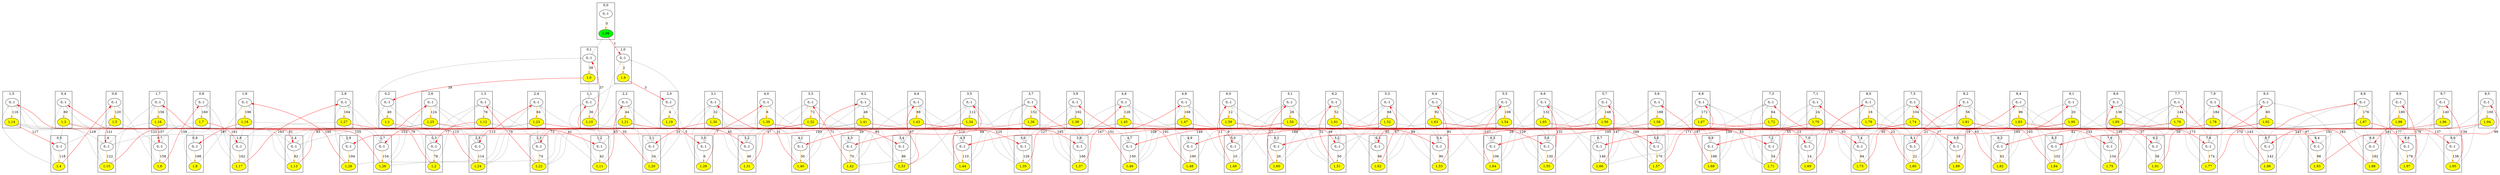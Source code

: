 digraph "stromrallye1.txt" {
	compound=true
	subgraph cluster0_1 {
		label="0,1"
		battery0_1_0 [label="0,-1" pos="0.0,25.2!"]
		battery0_1_1 [label="1,0" fillcolor=yellow pos="1.0,25.2!" style=filled]
	}
	subgraph cluster0_2 {
		label="0,2"
		battery0_2_0 [label="0,-1" pos="0.0,22.4!"]
		battery0_2_1 [label="1,1" fillcolor=yellow pos="1.0,22.4!" style=filled]
	}
	subgraph cluster0_3 {
		label="0,3"
		battery0_3_0 [label="0,-1" pos="0.0,19.599999999999998!"]
		battery0_3_1 [label="1,2" fillcolor=yellow pos="1.0,19.599999999999998!" style=filled]
	}
	subgraph cluster0_4 {
		label="0,4"
		battery0_4_0 [label="0,-1" pos="0.0,16.799999999999997!"]
		battery0_4_1 [label="1,3" fillcolor=yellow pos="1.0,16.799999999999997!" style=filled]
	}
	subgraph cluster0_5 {
		label="0,5"
		battery0_5_0 [label="0,-1" pos="0.0,14.0!"]
		battery0_5_1 [label="1,4" fillcolor=yellow pos="1.0,14.0!" style=filled]
	}
	subgraph cluster0_6 {
		label="0,6"
		battery0_6_0 [label="0,-1" pos="0.0,11.2!"]
		battery0_6_1 [label="1,5" fillcolor=yellow pos="1.0,11.2!" style=filled]
	}
	subgraph cluster0_7 {
		label="0,7"
		battery0_7_0 [label="0,-1" pos="0.0,8.399999999999999!"]
		battery0_7_1 [label="1,6" fillcolor=yellow pos="1.0,8.399999999999999!" style=filled]
	}
	subgraph cluster0_8 {
		label="0,8"
		battery0_8_0 [label="0,-1" pos="0.0,5.6!"]
		battery0_8_1 [label="1,7" fillcolor=yellow pos="1.0,5.6!" style=filled]
	}
	subgraph cluster0_9 {
		label="0,9"
		battery0_9_0 [label="0,-1" pos="0.0,2.8!"]
		battery0_9_1 [label="1,8" fillcolor=yellow pos="1.0,2.8!" style=filled]
	}
	subgraph cluster1_0 {
		label="1,0"
		battery1_0_0 [label="0,-1" pos="2.8,28.0!"]
		battery1_0_1 [label="1,9" fillcolor=yellow pos="3.8,28.0!" style=filled]
	}
	subgraph cluster1_1 {
		label="1,1"
		battery1_1_0 [label="0,-1" pos="2.8,25.2!"]
		battery1_1_1 [label="1,10" fillcolor=yellow pos="3.8,25.2!" style=filled]
	}
	subgraph cluster1_2 {
		label="1,2"
		battery1_2_0 [label="0,-1" pos="2.8,22.4!"]
		battery1_2_1 [label="1,11" fillcolor=yellow pos="3.8,22.4!" style=filled]
	}
	subgraph cluster1_3 {
		label="1,3"
		battery1_3_0 [label="0,-1" pos="2.8,19.599999999999998!"]
		battery1_3_1 [label="1,12" fillcolor=yellow pos="3.8,19.599999999999998!" style=filled]
	}
	subgraph cluster1_4 {
		label="1,4"
		battery1_4_0 [label="0,-1" pos="2.8,16.799999999999997!"]
		battery1_4_1 [label="1,13" fillcolor=yellow pos="3.8,16.799999999999997!" style=filled]
	}
	subgraph cluster1_5 {
		label="1,5"
		battery1_5_0 [label="0,-1" pos="2.8,14.0!"]
		battery1_5_1 [label="1,14" fillcolor=yellow pos="3.8,14.0!" style=filled]
	}
	subgraph cluster1_6 {
		label="1,6"
		battery1_6_0 [label="0,-1" pos="2.8,11.2!"]
		battery1_6_1 [label="1,15" fillcolor=yellow pos="3.8,11.2!" style=filled]
	}
	subgraph cluster1_7 {
		label="1,7"
		battery1_7_0 [label="0,-1" pos="2.8,8.399999999999999!"]
		battery1_7_1 [label="1,16" fillcolor=yellow pos="3.8,8.399999999999999!" style=filled]
	}
	subgraph cluster1_8 {
		label="1,8"
		battery1_8_0 [label="0,-1" pos="2.8,5.6!"]
		battery1_8_1 [label="1,17" fillcolor=yellow pos="3.8,5.6!" style=filled]
	}
	subgraph cluster1_9 {
		label="1,9"
		battery1_9_0 [label="0,-1" pos="2.8,2.8!"]
		battery1_9_1 [label="1,18" fillcolor=yellow pos="3.8,2.8!" style=filled]
	}
	subgraph cluster2_0 {
		label="2,0"
		battery2_0_0 [label="0,-1" pos="5.6,28.0!"]
		battery2_0_1 [label="1,19" fillcolor=yellow pos="6.6,28.0!" style=filled]
	}
	subgraph cluster2_1 {
		label="2,1"
		battery2_1_0 [label="0,-1" pos="5.6,25.2!"]
		battery2_1_1 [label="1,20" fillcolor=yellow pos="6.6,25.2!" style=filled]
	}
	subgraph cluster2_2 {
		label="2,2"
		battery2_2_0 [label="0,-1" pos="5.6,22.4!"]
		battery2_2_1 [label="1,21" fillcolor=yellow pos="6.6,22.4!" style=filled]
	}
	subgraph cluster2_3 {
		label="2,3"
		battery2_3_0 [label="0,-1" pos="5.6,19.599999999999998!"]
		battery2_3_1 [label="1,22" fillcolor=yellow pos="6.6,19.599999999999998!" style=filled]
	}
	subgraph cluster2_4 {
		label="2,4"
		battery2_4_0 [label="0,-1" pos="5.6,16.799999999999997!"]
		battery2_4_1 [label="1,23" fillcolor=yellow pos="6.6,16.799999999999997!" style=filled]
	}
	subgraph cluster2_5 {
		label="2,5"
		battery2_5_0 [label="0,-1" pos="5.6,14.0!"]
		battery2_5_1 [label="1,24" fillcolor=yellow pos="6.6,14.0!" style=filled]
	}
	subgraph cluster2_6 {
		label="2,6"
		battery2_6_0 [label="0,-1" pos="5.6,11.2!"]
		battery2_6_1 [label="1,25" fillcolor=yellow pos="6.6,11.2!" style=filled]
	}
	subgraph cluster2_7 {
		label="2,7"
		battery2_7_0 [label="0,-1" pos="5.6,8.399999999999999!"]
		battery2_7_1 [label="1,26" fillcolor=yellow pos="6.6,8.399999999999999!" style=filled]
	}
	subgraph cluster2_8 {
		label="2,8"
		battery2_8_0 [label="0,-1" pos="5.6,5.6!"]
		battery2_8_1 [label="1,27" fillcolor=yellow pos="6.6,5.6!" style=filled]
	}
	subgraph cluster2_9 {
		label="2,9"
		battery2_9_0 [label="0,-1" pos="5.6,2.8!"]
		battery2_9_1 [label="1,28" fillcolor=yellow pos="6.6,2.8!" style=filled]
	}
	subgraph cluster3_0 {
		label="3,0"
		battery3_0_0 [label="0,-1" pos="8.399999999999999,28.0!"]
		battery3_0_1 [label="1,29" fillcolor=yellow pos="9.399999999999999,28.0!" style=filled]
	}
	subgraph cluster3_1 {
		label="3,1"
		battery3_1_0 [label="0,-1" pos="8.399999999999999,25.2!"]
		battery3_1_1 [label="1,30" fillcolor=yellow pos="9.399999999999999,25.2!" style=filled]
	}
	subgraph cluster3_2 {
		label="3,2"
		battery3_2_0 [label="0,-1" pos="8.399999999999999,22.4!"]
		battery3_2_1 [label="1,31" fillcolor=yellow pos="9.399999999999999,22.4!" style=filled]
	}
	subgraph cluster3_3 {
		label="3,3"
		battery3_3_0 [label="0,-1" pos="8.399999999999999,19.599999999999998!"]
		battery3_3_1 [label="1,32" fillcolor=yellow pos="9.399999999999999,19.599999999999998!" style=filled]
	}
	subgraph cluster3_4 {
		label="3,4"
		battery3_4_0 [label="0,-1" pos="8.399999999999999,16.799999999999997!"]
		battery3_4_1 [label="1,33" fillcolor=yellow pos="9.399999999999999,16.799999999999997!" style=filled]
	}
	subgraph cluster3_5 {
		label="3,5"
		battery3_5_0 [label="0,-1" pos="8.399999999999999,14.0!"]
		battery3_5_1 [label="1,34" fillcolor=yellow pos="9.399999999999999,14.0!" style=filled]
	}
	subgraph cluster3_6 {
		label="3,6"
		battery3_6_0 [label="0,-1" pos="8.399999999999999,11.2!"]
		battery3_6_1 [label="1,35" fillcolor=yellow pos="9.399999999999999,11.2!" style=filled]
	}
	subgraph cluster3_7 {
		label="3,7"
		battery3_7_0 [label="0,-1" pos="8.399999999999999,8.399999999999999!"]
		battery3_7_1 [label="1,36" fillcolor=yellow pos="9.399999999999999,8.399999999999999!" style=filled]
	}
	subgraph cluster3_8 {
		label="3,8"
		battery3_8_0 [label="0,-1" pos="8.399999999999999,5.6!"]
		battery3_8_1 [label="1,37" fillcolor=yellow pos="9.399999999999999,5.6!" style=filled]
	}
	subgraph cluster3_9 {
		label="3,9"
		battery3_9_0 [label="0,-1" pos="8.399999999999999,2.8!"]
		battery3_9_1 [label="1,38" fillcolor=yellow pos="9.399999999999999,2.8!" style=filled]
	}
	subgraph cluster4_0 {
		label="4,0"
		battery4_0_0 [label="0,-1" pos="11.2,28.0!"]
		battery4_0_1 [label="1,39" fillcolor=yellow pos="12.2,28.0!" style=filled]
	}
	subgraph cluster4_1 {
		label="4,1"
		battery4_1_0 [label="0,-1" pos="11.2,25.2!"]
		battery4_1_1 [label="1,40" fillcolor=yellow pos="12.2,25.2!" style=filled]
	}
	subgraph cluster4_2 {
		label="4,2"
		battery4_2_0 [label="0,-1" pos="11.2,22.4!"]
		battery4_2_1 [label="1,41" fillcolor=yellow pos="12.2,22.4!" style=filled]
	}
	subgraph cluster4_3 {
		label="4,3"
		battery4_3_0 [label="0,-1" pos="11.2,19.599999999999998!"]
		battery4_3_1 [label="1,42" fillcolor=yellow pos="12.2,19.599999999999998!" style=filled]
	}
	subgraph cluster4_4 {
		label="4,4"
		battery4_4_0 [label="0,-1" pos="11.2,16.799999999999997!"]
		battery4_4_1 [label="1,43" fillcolor=yellow pos="12.2,16.799999999999997!" style=filled]
	}
	subgraph cluster4_5 {
		label="4,5"
		battery4_5_0 [label="0,-1" pos="11.2,14.0!"]
		battery4_5_1 [label="1,44" fillcolor=yellow pos="12.2,14.0!" style=filled]
	}
	subgraph cluster4_6 {
		label="4,6"
		battery4_6_0 [label="0,-1" pos="11.2,11.2!"]
		battery4_6_1 [label="1,45" fillcolor=yellow pos="12.2,11.2!" style=filled]
	}
	subgraph cluster4_7 {
		label="4,7"
		battery4_7_0 [label="0,-1" pos="11.2,8.399999999999999!"]
		battery4_7_1 [label="1,46" fillcolor=yellow pos="12.2,8.399999999999999!" style=filled]
	}
	subgraph cluster4_8 {
		label="4,8"
		battery4_8_0 [label="0,-1" pos="11.2,5.6!"]
		battery4_8_1 [label="1,47" fillcolor=yellow pos="12.2,5.6!" style=filled]
	}
	subgraph cluster4_9 {
		label="4,9"
		battery4_9_0 [label="0,-1" pos="11.2,2.8!"]
		battery4_9_1 [label="1,48" fillcolor=yellow pos="12.2,2.8!" style=filled]
	}
	subgraph cluster5_0 {
		label="5,0"
		battery5_0_0 [label="0,-1" pos="14.0,28.0!"]
		battery5_0_1 [label="1,49" fillcolor=yellow pos="15.0,28.0!" style=filled]
	}
	subgraph cluster5_1 {
		label="5,1"
		battery5_1_0 [label="0,-1" pos="14.0,25.2!"]
		battery5_1_1 [label="1,50" fillcolor=yellow pos="15.0,25.2!" style=filled]
	}
	subgraph cluster5_2 {
		label="5,2"
		battery5_2_0 [label="0,-1" pos="14.0,22.4!"]
		battery5_2_1 [label="1,51" fillcolor=yellow pos="15.0,22.4!" style=filled]
	}
	subgraph cluster5_3 {
		label="5,3"
		battery5_3_0 [label="0,-1" pos="14.0,19.599999999999998!"]
		battery5_3_1 [label="1,52" fillcolor=yellow pos="15.0,19.599999999999998!" style=filled]
	}
	subgraph cluster5_4 {
		label="5,4"
		battery5_4_0 [label="0,-1" pos="14.0,16.799999999999997!"]
		battery5_4_1 [label="1,53" fillcolor=yellow pos="15.0,16.799999999999997!" style=filled]
	}
	subgraph cluster5_5 {
		label="5,5"
		battery5_5_0 [label="0,-1" pos="14.0,14.0!"]
		battery5_5_1 [label="1,54" fillcolor=yellow pos="15.0,14.0!" style=filled]
	}
	subgraph cluster5_6 {
		label="5,6"
		battery5_6_0 [label="0,-1" pos="14.0,11.2!"]
		battery5_6_1 [label="1,55" fillcolor=yellow pos="15.0,11.2!" style=filled]
	}
	subgraph cluster5_7 {
		label="5,7"
		battery5_7_0 [label="0,-1" pos="14.0,8.399999999999999!"]
		battery5_7_1 [label="1,56" fillcolor=yellow pos="15.0,8.399999999999999!" style=filled]
	}
	subgraph cluster5_8 {
		label="5,8"
		battery5_8_0 [label="0,-1" pos="14.0,5.6!"]
		battery5_8_1 [label="1,57" fillcolor=yellow pos="15.0,5.6!" style=filled]
	}
	subgraph cluster5_9 {
		label="5,9"
		battery5_9_0 [label="0,-1" pos="14.0,2.8!"]
		battery5_9_1 [label="1,58" fillcolor=yellow pos="15.0,2.8!" style=filled]
	}
	subgraph cluster6_0 {
		label="6,0"
		battery6_0_0 [label="0,-1" pos="16.799999999999997,28.0!"]
		battery6_0_1 [label="1,59" fillcolor=yellow pos="17.799999999999997,28.0!" style=filled]
	}
	subgraph cluster6_1 {
		label="6,1"
		battery6_1_0 [label="0,-1" pos="16.799999999999997,25.2!"]
		battery6_1_1 [label="1,60" fillcolor=yellow pos="17.799999999999997,25.2!" style=filled]
	}
	subgraph cluster6_2 {
		label="6,2"
		battery6_2_0 [label="0,-1" pos="16.799999999999997,22.4!"]
		battery6_2_1 [label="1,61" fillcolor=yellow pos="17.799999999999997,22.4!" style=filled]
	}
	subgraph cluster6_3 {
		label="6,3"
		battery6_3_0 [label="0,-1" pos="16.799999999999997,19.599999999999998!"]
		battery6_3_1 [label="1,62" fillcolor=yellow pos="17.799999999999997,19.599999999999998!" style=filled]
	}
	subgraph cluster6_4 {
		label="6,4"
		battery6_4_0 [label="0,-1" pos="16.799999999999997,16.799999999999997!"]
		battery6_4_1 [label="1,63" fillcolor=yellow pos="17.799999999999997,16.799999999999997!" style=filled]
	}
	subgraph cluster6_5 {
		label="6,5"
		battery6_5_0 [label="0,-1" pos="16.799999999999997,14.0!"]
		battery6_5_1 [label="1,64" fillcolor=yellow pos="17.799999999999997,14.0!" style=filled]
	}
	subgraph cluster6_6 {
		label="6,6"
		battery6_6_0 [label="0,-1" pos="16.799999999999997,11.2!"]
		battery6_6_1 [label="1,65" fillcolor=yellow pos="17.799999999999997,11.2!" style=filled]
	}
	subgraph cluster6_7 {
		label="6,7"
		battery6_7_0 [label="0,-1" pos="16.799999999999997,8.399999999999999!"]
		battery6_7_1 [label="1,66" fillcolor=yellow pos="17.799999999999997,8.399999999999999!" style=filled]
	}
	subgraph cluster6_8 {
		label="6,8"
		battery6_8_0 [label="0,-1" pos="16.799999999999997,5.6!"]
		battery6_8_1 [label="1,67" fillcolor=yellow pos="17.799999999999997,5.6!" style=filled]
	}
	subgraph cluster6_9 {
		label="6,9"
		battery6_9_0 [label="0,-1" pos="16.799999999999997,2.8!"]
		battery6_9_1 [label="1,68" fillcolor=yellow pos="17.799999999999997,2.8!" style=filled]
	}
	subgraph cluster7_0 {
		label="7,0"
		battery7_0_0 [label="0,-1" pos="19.599999999999998,28.0!"]
		battery7_0_1 [label="1,69" fillcolor=yellow pos="20.599999999999998,28.0!" style=filled]
	}
	subgraph cluster7_1 {
		label="7,1"
		battery7_1_0 [label="0,-1" pos="19.599999999999998,25.2!"]
		battery7_1_1 [label="1,70" fillcolor=yellow pos="20.599999999999998,25.2!" style=filled]
	}
	subgraph cluster7_2 {
		label="7,2"
		battery7_2_0 [label="0,-1" pos="19.599999999999998,22.4!"]
		battery7_2_1 [label="1,71" fillcolor=yellow pos="20.599999999999998,22.4!" style=filled]
	}
	subgraph cluster7_3 {
		label="7,3"
		battery7_3_0 [label="0,-1" pos="19.599999999999998,19.599999999999998!"]
		battery7_3_1 [label="1,72" fillcolor=yellow pos="20.599999999999998,19.599999999999998!" style=filled]
	}
	subgraph cluster7_4 {
		label="7,4"
		battery7_4_0 [label="0,-1" pos="19.599999999999998,16.799999999999997!"]
		battery7_4_1 [label="1,73" fillcolor=yellow pos="20.599999999999998,16.799999999999997!" style=filled]
	}
	subgraph cluster7_5 {
		label="7,5"
		battery7_5_0 [label="0,-1" pos="19.599999999999998,14.0!"]
		battery7_5_1 [label="1,74" fillcolor=yellow pos="20.599999999999998,14.0!" style=filled]
	}
	subgraph cluster7_6 {
		label="7,6"
		battery7_6_0 [label="0,-1" pos="19.599999999999998,11.2!"]
		battery7_6_1 [label="1,75" fillcolor=yellow pos="20.599999999999998,11.2!" style=filled]
	}
	subgraph cluster7_7 {
		label="7,7"
		battery7_7_0 [label="0,-1" pos="19.599999999999998,8.399999999999999!"]
		battery7_7_1 [label="1,76" fillcolor=yellow pos="20.599999999999998,8.399999999999999!" style=filled]
	}
	subgraph cluster7_8 {
		label="7,8"
		battery7_8_0 [label="0,-1" pos="19.599999999999998,5.6!"]
		battery7_8_1 [label="1,77" fillcolor=yellow pos="20.599999999999998,5.6!" style=filled]
	}
	subgraph cluster7_9 {
		label="7,9"
		battery7_9_0 [label="0,-1" pos="19.599999999999998,2.8!"]
		battery7_9_1 [label="1,78" fillcolor=yellow pos="20.599999999999998,2.8!" style=filled]
	}
	subgraph cluster8_0 {
		label="8,0"
		battery8_0_0 [label="0,-1" pos="22.4,28.0!"]
		battery8_0_1 [label="1,79" fillcolor=yellow pos="23.4,28.0!" style=filled]
	}
	subgraph cluster8_1 {
		label="8,1"
		battery8_1_0 [label="0,-1" pos="22.4,25.2!"]
		battery8_1_1 [label="1,80" fillcolor=yellow pos="23.4,25.2!" style=filled]
	}
	subgraph cluster8_2 {
		label="8,2"
		battery8_2_0 [label="0,-1" pos="22.4,22.4!"]
		battery8_2_1 [label="1,81" fillcolor=yellow pos="23.4,22.4!" style=filled]
	}
	subgraph cluster8_3 {
		label="8,3"
		battery8_3_0 [label="0,-1" pos="22.4,19.599999999999998!"]
		battery8_3_1 [label="1,82" fillcolor=yellow pos="23.4,19.599999999999998!" style=filled]
	}
	subgraph cluster8_4 {
		label="8,4"
		battery8_4_0 [label="0,-1" pos="22.4,16.799999999999997!"]
		battery8_4_1 [label="1,83" fillcolor=yellow pos="23.4,16.799999999999997!" style=filled]
	}
	subgraph cluster8_5 {
		label="8,5"
		battery8_5_0 [label="0,-1" pos="22.4,14.0!"]
		battery8_5_1 [label="1,84" fillcolor=yellow pos="23.4,14.0!" style=filled]
	}
	subgraph cluster8_6 {
		label="8,6"
		battery8_6_0 [label="0,-1" pos="22.4,11.2!"]
		battery8_6_1 [label="1,85" fillcolor=yellow pos="23.4,11.2!" style=filled]
	}
	subgraph cluster8_7 {
		label="8,7"
		battery8_7_0 [label="0,-1" pos="22.4,8.399999999999999!"]
		battery8_7_1 [label="1,86" fillcolor=yellow pos="23.4,8.399999999999999!" style=filled]
	}
	subgraph cluster8_8 {
		label="8,8"
		battery8_8_0 [label="0,-1" pos="22.4,5.6!"]
		battery8_8_1 [label="1,87" fillcolor=yellow pos="23.4,5.6!" style=filled]
	}
	subgraph cluster8_9 {
		label="8,9"
		battery8_9_0 [label="0,-1" pos="22.4,2.8!"]
		battery8_9_1 [label="1,88" fillcolor=yellow pos="23.4,2.8!" style=filled]
	}
	subgraph cluster9_0 {
		label="9,0"
		battery9_0_0 [label="0,-1" pos="25.2,28.0!"]
		battery9_0_1 [label="1,89" fillcolor=yellow pos="26.2,28.0!" style=filled]
	}
	subgraph cluster9_1 {
		label="9,1"
		battery9_1_0 [label="0,-1" pos="25.2,25.2!"]
		battery9_1_1 [label="1,90" fillcolor=yellow pos="26.2,25.2!" style=filled]
	}
	subgraph cluster9_2 {
		label="9,2"
		battery9_2_0 [label="0,-1" pos="25.2,22.4!"]
		battery9_2_1 [label="1,91" fillcolor=yellow pos="26.2,22.4!" style=filled]
	}
	subgraph cluster9_3 {
		label="9,3"
		battery9_3_0 [label="0,-1" pos="25.2,19.599999999999998!"]
		battery9_3_1 [label="1,92" fillcolor=yellow pos="26.2,19.599999999999998!" style=filled]
	}
	subgraph cluster9_4 {
		label="9,4"
		battery9_4_0 [label="0,-1" pos="25.2,16.799999999999997!"]
		battery9_4_1 [label="1,93" fillcolor=yellow pos="26.2,16.799999999999997!" style=filled]
	}
	subgraph cluster9_5 {
		label="9,5"
		battery9_5_0 [label="0,-1" pos="25.2,14.0!"]
		battery9_5_1 [label="1,94" fillcolor=yellow pos="26.2,14.0!" style=filled]
	}
	subgraph cluster9_6 {
		label="9,6"
		battery9_6_0 [label="0,-1" pos="25.2,11.2!"]
		battery9_6_1 [label="1,95" fillcolor=yellow pos="26.2,11.2!" style=filled]
	}
	subgraph cluster9_7 {
		label="9,7"
		battery9_7_0 [label="0,-1" pos="25.2,8.399999999999999!"]
		battery9_7_1 [label="1,96" fillcolor=yellow pos="26.2,8.399999999999999!" style=filled]
	}
	subgraph cluster9_8 {
		label="9,8"
		battery9_8_0 [label="0,-1" pos="25.2,5.6!"]
		battery9_8_1 [label="1,97" fillcolor=yellow pos="26.2,5.6!" style=filled]
	}
	subgraph cluster9_9 {
		label="9,9"
		battery9_9_0 [label="0,-1" pos="25.2,2.8!"]
		battery9_9_1 [label="1,98" fillcolor=yellow pos="26.2,2.8!" style=filled]
	}
	subgraph cluster0_0 {
		label="0,0"
		battery0_0_0 [label="0,-1" pos="0.0,28.0!"]
		battery0_0_1 [label="1,99" fillcolor=green pos="1.0,28.0!" style=filled]
	}
	battery0_1_1 -> battery1_1_0 [color="#00000055" fillcolor=none]
	battery0_1_1 -> battery0_2_0 [label=39 color=red fillcolor=red]
	battery0_2_1 -> battery0_1_0 [color="#00000055" fillcolor=none]
	battery0_2_1 -> battery1_2_0 [label=41 color=red fillcolor=red]
	battery0_2_1 -> battery0_3_0 [color="#00000055" fillcolor=none]
	battery0_3_1 -> battery0_2_0 [color="#00000055" fillcolor=none]
	battery0_3_1 -> battery1_3_0 [color="#00000055" fillcolor=none]
	battery0_3_1 -> battery0_4_0 [label=79 color=red fillcolor=red]
	battery0_4_1 -> battery0_3_0 [color="#00000055" fillcolor=none]
	battery0_4_1 -> battery1_4_0 [label=81 color=red fillcolor=red]
	battery0_4_1 -> battery0_5_0 [color="#00000055" fillcolor=none]
	battery0_5_1 -> battery0_4_0 [color="#00000055" fillcolor=none]
	battery0_5_1 -> battery1_5_0 [color="#00000055" fillcolor=none]
	battery0_5_1 -> battery0_6_0 [label=119 color=red fillcolor=red]
	battery0_6_1 -> battery0_5_0 [color="#00000055" fillcolor=none]
	battery0_6_1 -> battery1_6_0 [label=121 color=red fillcolor=red]
	battery0_6_1 -> battery0_7_0 [color="#00000055" fillcolor=none]
	battery0_7_1 -> battery0_6_0 [color="#00000055" fillcolor=none]
	battery0_7_1 -> battery1_7_0 [color="#00000055" fillcolor=none]
	battery0_7_1 -> battery0_8_0 [label=159 color=red fillcolor=red]
	battery0_8_1 -> battery0_7_0 [color="#00000055" fillcolor=none]
	battery0_8_1 -> battery1_8_0 [label=161 color=red fillcolor=red]
	battery0_8_1 -> battery0_9_0 [color="#00000055" fillcolor=none]
	battery0_9_1 -> battery0_8_0 [color="#00000055" fillcolor=none]
	battery0_9_1 -> battery1_9_0 [color="#00000055" fillcolor=none]
	battery1_0_1 -> battery2_0_0 [label=3 color=red fillcolor=red]
	battery1_0_1 -> battery1_1_0 [color="#00000055" fillcolor=none]
	battery1_1_1 -> battery1_0_0 [color="#00000055" fillcolor=none]
	battery1_1_1 -> battery0_1_0 [label=37 color=red fillcolor=red]
	battery1_1_1 -> battery2_1_0 [color="#00000055" fillcolor=none]
	battery1_1_1 -> battery1_2_0 [color="#00000055" fillcolor=none]
	battery1_2_1 -> battery1_1_0 [color="#00000055" fillcolor=none]
	battery1_2_1 -> battery0_2_0 [color="#00000055" fillcolor=none]
	battery1_2_1 -> battery2_2_0 [label=43 color=red fillcolor=red]
	battery1_2_1 -> battery1_3_0 [color="#00000055" fillcolor=none]
	battery1_3_1 -> battery1_2_0 [color="#00000055" fillcolor=none]
	battery1_3_1 -> battery0_3_0 [label=77 color=red fillcolor=red]
	battery1_3_1 -> battery2_3_0 [color="#00000055" fillcolor=none]
	battery1_3_1 -> battery1_4_0 [color="#00000055" fillcolor=none]
	battery1_4_1 -> battery1_3_0 [color="#00000055" fillcolor=none]
	battery1_4_1 -> battery0_4_0 [color="#00000055" fillcolor=none]
	battery1_4_1 -> battery2_4_0 [label=83 color=red fillcolor=red]
	battery1_4_1 -> battery1_5_0 [color="#00000055" fillcolor=none]
	battery1_5_1 -> battery1_4_0 [color="#00000055" fillcolor=none]
	battery1_5_1 -> battery0_5_0 [label=117 color=red fillcolor=red]
	battery1_5_1 -> battery2_5_0 [color="#00000055" fillcolor=none]
	battery1_5_1 -> battery1_6_0 [color="#00000055" fillcolor=none]
	battery1_6_1 -> battery1_5_0 [color="#00000055" fillcolor=none]
	battery1_6_1 -> battery0_6_0 [color="#00000055" fillcolor=none]
	battery1_6_1 -> battery2_6_0 [label=123 color=red fillcolor=red]
	battery1_6_1 -> battery1_7_0 [color="#00000055" fillcolor=none]
	battery1_7_1 -> battery1_6_0 [color="#00000055" fillcolor=none]
	battery1_7_1 -> battery0_7_0 [label=157 color=red fillcolor=red]
	battery1_7_1 -> battery2_7_0 [color="#00000055" fillcolor=none]
	battery1_7_1 -> battery1_8_0 [color="#00000055" fillcolor=none]
	battery1_8_1 -> battery1_7_0 [color="#00000055" fillcolor=none]
	battery1_8_1 -> battery0_8_0 [color="#00000055" fillcolor=none]
	battery1_8_1 -> battery2_8_0 [label=163 color=red fillcolor=red]
	battery1_8_1 -> battery1_9_0 [color="#00000055" fillcolor=none]
	battery1_9_1 -> battery1_8_0 [color="#00000055" fillcolor=none]
	battery1_9_1 -> battery0_9_0 [label=197 color=red fillcolor=red]
	battery1_9_1 -> battery2_9_0 [color="#00000055" fillcolor=none]
	battery2_0_1 -> battery1_0_0 [color="#00000055" fillcolor=none]
	battery2_0_1 -> battery3_0_0 [label=5 color=red fillcolor=red]
	battery2_0_1 -> battery2_1_0 [color="#00000055" fillcolor=none]
	battery2_1_1 -> battery2_0_0 [color="#00000055" fillcolor=none]
	battery2_1_1 -> battery1_1_0 [label=35 color=red fillcolor=red]
	battery2_1_1 -> battery3_1_0 [color="#00000055" fillcolor=none]
	battery2_1_1 -> battery2_2_0 [color="#00000055" fillcolor=none]
	battery2_2_1 -> battery2_1_0 [color="#00000055" fillcolor=none]
	battery2_2_1 -> battery1_2_0 [color="#00000055" fillcolor=none]
	battery2_2_1 -> battery3_2_0 [label=45 color=red fillcolor=red]
	battery2_2_1 -> battery2_3_0 [color="#00000055" fillcolor=none]
	battery2_3_1 -> battery2_2_0 [color="#00000055" fillcolor=none]
	battery2_3_1 -> battery1_3_0 [label=75 color=red fillcolor=red]
	battery2_3_1 -> battery3_3_0 [color="#00000055" fillcolor=none]
	battery2_3_1 -> battery2_4_0 [color="#00000055" fillcolor=none]
	battery2_4_1 -> battery2_3_0 [color="#00000055" fillcolor=none]
	battery2_4_1 -> battery1_4_0 [color="#00000055" fillcolor=none]
	battery2_4_1 -> battery3_4_0 [label=85 color=red fillcolor=red]
	battery2_4_1 -> battery2_5_0 [color="#00000055" fillcolor=none]
	battery2_5_1 -> battery2_4_0 [color="#00000055" fillcolor=none]
	battery2_5_1 -> battery1_5_0 [label=115 color=red fillcolor=red]
	battery2_5_1 -> battery3_5_0 [color="#00000055" fillcolor=none]
	battery2_5_1 -> battery2_6_0 [color="#00000055" fillcolor=none]
	battery2_6_1 -> battery2_5_0 [color="#00000055" fillcolor=none]
	battery2_6_1 -> battery1_6_0 [color="#00000055" fillcolor=none]
	battery2_6_1 -> battery3_6_0 [label=125 color=red fillcolor=red]
	battery2_6_1 -> battery2_7_0 [color="#00000055" fillcolor=none]
	battery2_7_1 -> battery2_6_0 [color="#00000055" fillcolor=none]
	battery2_7_1 -> battery1_7_0 [label=155 color=red fillcolor=red]
	battery2_7_1 -> battery3_7_0 [color="#00000055" fillcolor=none]
	battery2_7_1 -> battery2_8_0 [color="#00000055" fillcolor=none]
	battery2_8_1 -> battery2_7_0 [color="#00000055" fillcolor=none]
	battery2_8_1 -> battery1_8_0 [color="#00000055" fillcolor=none]
	battery2_8_1 -> battery3_8_0 [label=165 color=red fillcolor=red]
	battery2_8_1 -> battery2_9_0 [color="#00000055" fillcolor=none]
	battery2_9_1 -> battery2_8_0 [color="#00000055" fillcolor=none]
	battery2_9_1 -> battery1_9_0 [label=195 color=red fillcolor=red]
	battery2_9_1 -> battery3_9_0 [color="#00000055" fillcolor=none]
	battery3_0_1 -> battery2_0_0 [color="#00000055" fillcolor=none]
	battery3_0_1 -> battery4_0_0 [label=7 color=red fillcolor=red]
	battery3_0_1 -> battery3_1_0 [color="#00000055" fillcolor=none]
	battery3_1_1 -> battery3_0_0 [color="#00000055" fillcolor=none]
	battery3_1_1 -> battery2_1_0 [label=33 color=red fillcolor=red]
	battery3_1_1 -> battery4_1_0 [color="#00000055" fillcolor=none]
	battery3_1_1 -> battery3_2_0 [color="#00000055" fillcolor=none]
	battery3_2_1 -> battery3_1_0 [color="#00000055" fillcolor=none]
	battery3_2_1 -> battery2_2_0 [color="#00000055" fillcolor=none]
	battery3_2_1 -> battery4_2_0 [label=47 color=red fillcolor=red]
	battery3_2_1 -> battery3_3_0 [color="#00000055" fillcolor=none]
	battery3_3_1 -> battery3_2_0 [color="#00000055" fillcolor=none]
	battery3_3_1 -> battery2_3_0 [label=73 color=red fillcolor=red]
	battery3_3_1 -> battery4_3_0 [color="#00000055" fillcolor=none]
	battery3_3_1 -> battery3_4_0 [color="#00000055" fillcolor=none]
	battery3_4_1 -> battery3_3_0 [color="#00000055" fillcolor=none]
	battery3_4_1 -> battery2_4_0 [color="#00000055" fillcolor=none]
	battery3_4_1 -> battery4_4_0 [label=87 color=red fillcolor=red]
	battery3_4_1 -> battery3_5_0 [color="#00000055" fillcolor=none]
	battery3_5_1 -> battery3_4_0 [color="#00000055" fillcolor=none]
	battery3_5_1 -> battery2_5_0 [label=113 color=red fillcolor=red]
	battery3_5_1 -> battery4_5_0 [color="#00000055" fillcolor=none]
	battery3_5_1 -> battery3_6_0 [color="#00000055" fillcolor=none]
	battery3_6_1 -> battery3_5_0 [color="#00000055" fillcolor=none]
	battery3_6_1 -> battery2_6_0 [color="#00000055" fillcolor=none]
	battery3_6_1 -> battery4_6_0 [label=127 color=red fillcolor=red]
	battery3_6_1 -> battery3_7_0 [color="#00000055" fillcolor=none]
	battery3_7_1 -> battery3_6_0 [color="#00000055" fillcolor=none]
	battery3_7_1 -> battery2_7_0 [label=153 color=red fillcolor=red]
	battery3_7_1 -> battery4_7_0 [color="#00000055" fillcolor=none]
	battery3_7_1 -> battery3_8_0 [color="#00000055" fillcolor=none]
	battery3_8_1 -> battery3_7_0 [color="#00000055" fillcolor=none]
	battery3_8_1 -> battery2_8_0 [color="#00000055" fillcolor=none]
	battery3_8_1 -> battery4_8_0 [label=167 color=red fillcolor=red]
	battery3_8_1 -> battery3_9_0 [color="#00000055" fillcolor=none]
	battery3_9_1 -> battery3_8_0 [color="#00000055" fillcolor=none]
	battery3_9_1 -> battery2_9_0 [label=193 color=red fillcolor=red]
	battery3_9_1 -> battery4_9_0 [color="#00000055" fillcolor=none]
	battery4_0_1 -> battery3_0_0 [color="#00000055" fillcolor=none]
	battery4_0_1 -> battery5_0_0 [label=9 color=red fillcolor=red]
	battery4_0_1 -> battery4_1_0 [color="#00000055" fillcolor=none]
	battery4_1_1 -> battery4_0_0 [color="#00000055" fillcolor=none]
	battery4_1_1 -> battery3_1_0 [label=31 color=red fillcolor=red]
	battery4_1_1 -> battery5_1_0 [color="#00000055" fillcolor=none]
	battery4_1_1 -> battery4_2_0 [color="#00000055" fillcolor=none]
	battery4_2_1 -> battery4_1_0 [color="#00000055" fillcolor=none]
	battery4_2_1 -> battery3_2_0 [color="#00000055" fillcolor=none]
	battery4_2_1 -> battery5_2_0 [label=49 color=red fillcolor=red]
	battery4_2_1 -> battery4_3_0 [color="#00000055" fillcolor=none]
	battery4_3_1 -> battery4_2_0 [color="#00000055" fillcolor=none]
	battery4_3_1 -> battery3_3_0 [label=71 color=red fillcolor=red]
	battery4_3_1 -> battery5_3_0 [color="#00000055" fillcolor=none]
	battery4_3_1 -> battery4_4_0 [color="#00000055" fillcolor=none]
	battery4_4_1 -> battery4_3_0 [color="#00000055" fillcolor=none]
	battery4_4_1 -> battery3_4_0 [color="#00000055" fillcolor=none]
	battery4_4_1 -> battery5_4_0 [label=89 color=red fillcolor=red]
	battery4_4_1 -> battery4_5_0 [color="#00000055" fillcolor=none]
	battery4_5_1 -> battery4_4_0 [color="#00000055" fillcolor=none]
	battery4_5_1 -> battery3_5_0 [label=111 color=red fillcolor=red]
	battery4_5_1 -> battery5_5_0 [color="#00000055" fillcolor=none]
	battery4_5_1 -> battery4_6_0 [color="#00000055" fillcolor=none]
	battery4_6_1 -> battery4_5_0 [color="#00000055" fillcolor=none]
	battery4_6_1 -> battery3_6_0 [color="#00000055" fillcolor=none]
	battery4_6_1 -> battery5_6_0 [label=129 color=red fillcolor=red]
	battery4_6_1 -> battery4_7_0 [color="#00000055" fillcolor=none]
	battery4_7_1 -> battery4_6_0 [color="#00000055" fillcolor=none]
	battery4_7_1 -> battery3_7_0 [label=151 color=red fillcolor=red]
	battery4_7_1 -> battery5_7_0 [color="#00000055" fillcolor=none]
	battery4_7_1 -> battery4_8_0 [color="#00000055" fillcolor=none]
	battery4_8_1 -> battery4_7_0 [color="#00000055" fillcolor=none]
	battery4_8_1 -> battery3_8_0 [color="#00000055" fillcolor=none]
	battery4_8_1 -> battery5_8_0 [label=169 color=red fillcolor=red]
	battery4_8_1 -> battery4_9_0 [color="#00000055" fillcolor=none]
	battery4_9_1 -> battery4_8_0 [color="#00000055" fillcolor=none]
	battery4_9_1 -> battery3_9_0 [label=191 color=red fillcolor=red]
	battery4_9_1 -> battery5_9_0 [color="#00000055" fillcolor=none]
	battery5_0_1 -> battery4_0_0 [color="#00000055" fillcolor=none]
	battery5_0_1 -> battery6_0_0 [label=11 color=red fillcolor=red]
	battery5_0_1 -> battery5_1_0 [color="#00000055" fillcolor=none]
	battery5_1_1 -> battery5_0_0 [color="#00000055" fillcolor=none]
	battery5_1_1 -> battery4_1_0 [label=29 color=red fillcolor=red]
	battery5_1_1 -> battery6_1_0 [color="#00000055" fillcolor=none]
	battery5_1_1 -> battery5_2_0 [color="#00000055" fillcolor=none]
	battery5_2_1 -> battery5_1_0 [color="#00000055" fillcolor=none]
	battery5_2_1 -> battery4_2_0 [color="#00000055" fillcolor=none]
	battery5_2_1 -> battery6_2_0 [label=51 color=red fillcolor=red]
	battery5_2_1 -> battery5_3_0 [color="#00000055" fillcolor=none]
	battery5_3_1 -> battery5_2_0 [color="#00000055" fillcolor=none]
	battery5_3_1 -> battery4_3_0 [label=69 color=red fillcolor=red]
	battery5_3_1 -> battery6_3_0 [color="#00000055" fillcolor=none]
	battery5_3_1 -> battery5_4_0 [color="#00000055" fillcolor=none]
	battery5_4_1 -> battery5_3_0 [color="#00000055" fillcolor=none]
	battery5_4_1 -> battery4_4_0 [color="#00000055" fillcolor=none]
	battery5_4_1 -> battery6_4_0 [label=91 color=red fillcolor=red]
	battery5_4_1 -> battery5_5_0 [color="#00000055" fillcolor=none]
	battery5_5_1 -> battery5_4_0 [color="#00000055" fillcolor=none]
	battery5_5_1 -> battery4_5_0 [label=109 color=red fillcolor=red]
	battery5_5_1 -> battery6_5_0 [color="#00000055" fillcolor=none]
	battery5_5_1 -> battery5_6_0 [color="#00000055" fillcolor=none]
	battery5_6_1 -> battery5_5_0 [color="#00000055" fillcolor=none]
	battery5_6_1 -> battery4_6_0 [color="#00000055" fillcolor=none]
	battery5_6_1 -> battery6_6_0 [label=131 color=red fillcolor=red]
	battery5_6_1 -> battery5_7_0 [color="#00000055" fillcolor=none]
	battery5_7_1 -> battery5_6_0 [color="#00000055" fillcolor=none]
	battery5_7_1 -> battery4_7_0 [label=149 color=red fillcolor=red]
	battery5_7_1 -> battery6_7_0 [color="#00000055" fillcolor=none]
	battery5_7_1 -> battery5_8_0 [color="#00000055" fillcolor=none]
	battery5_8_1 -> battery5_7_0 [color="#00000055" fillcolor=none]
	battery5_8_1 -> battery4_8_0 [color="#00000055" fillcolor=none]
	battery5_8_1 -> battery6_8_0 [label=171 color=red fillcolor=red]
	battery5_8_1 -> battery5_9_0 [color="#00000055" fillcolor=none]
	battery5_9_1 -> battery5_8_0 [color="#00000055" fillcolor=none]
	battery5_9_1 -> battery4_9_0 [label=189 color=red fillcolor=red]
	battery5_9_1 -> battery6_9_0 [color="#00000055" fillcolor=none]
	battery6_0_1 -> battery5_0_0 [color="#00000055" fillcolor=none]
	battery6_0_1 -> battery7_0_0 [label=13 color=red fillcolor=red]
	battery6_0_1 -> battery6_1_0 [color="#00000055" fillcolor=none]
	battery6_1_1 -> battery6_0_0 [color="#00000055" fillcolor=none]
	battery6_1_1 -> battery5_1_0 [label=27 color=red fillcolor=red]
	battery6_1_1 -> battery7_1_0 [color="#00000055" fillcolor=none]
	battery6_1_1 -> battery6_2_0 [color="#00000055" fillcolor=none]
	battery6_2_1 -> battery6_1_0 [color="#00000055" fillcolor=none]
	battery6_2_1 -> battery5_2_0 [color="#00000055" fillcolor=none]
	battery6_2_1 -> battery7_2_0 [label=53 color=red fillcolor=red]
	battery6_2_1 -> battery6_3_0 [color="#00000055" fillcolor=none]
	battery6_3_1 -> battery6_2_0 [color="#00000055" fillcolor=none]
	battery6_3_1 -> battery5_3_0 [label=67 color=red fillcolor=red]
	battery6_3_1 -> battery7_3_0 [color="#00000055" fillcolor=none]
	battery6_3_1 -> battery6_4_0 [color="#00000055" fillcolor=none]
	battery6_4_1 -> battery6_3_0 [color="#00000055" fillcolor=none]
	battery6_4_1 -> battery5_4_0 [color="#00000055" fillcolor=none]
	battery6_4_1 -> battery7_4_0 [label=93 color=red fillcolor=red]
	battery6_4_1 -> battery6_5_0 [color="#00000055" fillcolor=none]
	battery6_5_1 -> battery6_4_0 [color="#00000055" fillcolor=none]
	battery6_5_1 -> battery5_5_0 [label=107 color=red fillcolor=red]
	battery6_5_1 -> battery7_5_0 [color="#00000055" fillcolor=none]
	battery6_5_1 -> battery6_6_0 [color="#00000055" fillcolor=none]
	battery6_6_1 -> battery6_5_0 [color="#00000055" fillcolor=none]
	battery6_6_1 -> battery5_6_0 [color="#00000055" fillcolor=none]
	battery6_6_1 -> battery7_6_0 [label=133 color=red fillcolor=red]
	battery6_6_1 -> battery6_7_0 [color="#00000055" fillcolor=none]
	battery6_7_1 -> battery6_6_0 [color="#00000055" fillcolor=none]
	battery6_7_1 -> battery5_7_0 [label=147 color=red fillcolor=red]
	battery6_7_1 -> battery7_7_0 [color="#00000055" fillcolor=none]
	battery6_7_1 -> battery6_8_0 [color="#00000055" fillcolor=none]
	battery6_8_1 -> battery6_7_0 [color="#00000055" fillcolor=none]
	battery6_8_1 -> battery5_8_0 [color="#00000055" fillcolor=none]
	battery6_8_1 -> battery7_8_0 [label=173 color=red fillcolor=red]
	battery6_8_1 -> battery6_9_0 [color="#00000055" fillcolor=none]
	battery6_9_1 -> battery6_8_0 [color="#00000055" fillcolor=none]
	battery6_9_1 -> battery5_9_0 [label=187 color=red fillcolor=red]
	battery6_9_1 -> battery7_9_0 [color="#00000055" fillcolor=none]
	battery7_0_1 -> battery6_0_0 [color="#00000055" fillcolor=none]
	battery7_0_1 -> battery8_0_0 [label=15 color=red fillcolor=red]
	battery7_0_1 -> battery7_1_0 [color="#00000055" fillcolor=none]
	battery7_1_1 -> battery7_0_0 [color="#00000055" fillcolor=none]
	battery7_1_1 -> battery6_1_0 [label=25 color=red fillcolor=red]
	battery7_1_1 -> battery8_1_0 [color="#00000055" fillcolor=none]
	battery7_1_1 -> battery7_2_0 [color="#00000055" fillcolor=none]
	battery7_2_1 -> battery7_1_0 [color="#00000055" fillcolor=none]
	battery7_2_1 -> battery6_2_0 [color="#00000055" fillcolor=none]
	battery7_2_1 -> battery8_2_0 [label=55 color=red fillcolor=red]
	battery7_2_1 -> battery7_3_0 [color="#00000055" fillcolor=none]
	battery7_3_1 -> battery7_2_0 [color="#00000055" fillcolor=none]
	battery7_3_1 -> battery6_3_0 [label=65 color=red fillcolor=red]
	battery7_3_1 -> battery8_3_0 [color="#00000055" fillcolor=none]
	battery7_3_1 -> battery7_4_0 [color="#00000055" fillcolor=none]
	battery7_4_1 -> battery7_3_0 [color="#00000055" fillcolor=none]
	battery7_4_1 -> battery6_4_0 [color="#00000055" fillcolor=none]
	battery7_4_1 -> battery8_4_0 [label=95 color=red fillcolor=red]
	battery7_4_1 -> battery7_5_0 [color="#00000055" fillcolor=none]
	battery7_5_1 -> battery7_4_0 [color="#00000055" fillcolor=none]
	battery7_5_1 -> battery6_5_0 [label=105 color=red fillcolor=red]
	battery7_5_1 -> battery8_5_0 [color="#00000055" fillcolor=none]
	battery7_5_1 -> battery7_6_0 [color="#00000055" fillcolor=none]
	battery7_6_1 -> battery7_5_0 [color="#00000055" fillcolor=none]
	battery7_6_1 -> battery6_6_0 [color="#00000055" fillcolor=none]
	battery7_6_1 -> battery8_6_0 [label=135 color=red fillcolor=red]
	battery7_6_1 -> battery7_7_0 [color="#00000055" fillcolor=none]
	battery7_7_1 -> battery7_6_0 [color="#00000055" fillcolor=none]
	battery7_7_1 -> battery6_7_0 [label=145 color=red fillcolor=red]
	battery7_7_1 -> battery8_7_0 [color="#00000055" fillcolor=none]
	battery7_7_1 -> battery7_8_0 [color="#00000055" fillcolor=none]
	battery7_8_1 -> battery7_7_0 [color="#00000055" fillcolor=none]
	battery7_8_1 -> battery6_8_0 [color="#00000055" fillcolor=none]
	battery7_8_1 -> battery8_8_0 [label=175 color=red fillcolor=red]
	battery7_8_1 -> battery7_9_0 [color="#00000055" fillcolor=none]
	battery7_9_1 -> battery7_8_0 [color="#00000055" fillcolor=none]
	battery7_9_1 -> battery6_9_0 [label=185 color=red fillcolor=red]
	battery7_9_1 -> battery8_9_0 [color="#00000055" fillcolor=none]
	battery8_0_1 -> battery7_0_0 [color="#00000055" fillcolor=none]
	battery8_0_1 -> battery9_0_0 [label=17 color=red fillcolor=red]
	battery8_0_1 -> battery8_1_0 [color="#00000055" fillcolor=none]
	battery8_1_1 -> battery8_0_0 [color="#00000055" fillcolor=none]
	battery8_1_1 -> battery7_1_0 [label=23 color=red fillcolor=red]
	battery8_1_1 -> battery9_1_0 [color="#00000055" fillcolor=none]
	battery8_1_1 -> battery8_2_0 [color="#00000055" fillcolor=none]
	battery8_2_1 -> battery8_1_0 [color="#00000055" fillcolor=none]
	battery8_2_1 -> battery7_2_0 [color="#00000055" fillcolor=none]
	battery8_2_1 -> battery9_2_0 [label=57 color=red fillcolor=red]
	battery8_2_1 -> battery8_3_0 [color="#00000055" fillcolor=none]
	battery8_3_1 -> battery8_2_0 [color="#00000055" fillcolor=none]
	battery8_3_1 -> battery7_3_0 [label=63 color=red fillcolor=red]
	battery8_3_1 -> battery9_3_0 [color="#00000055" fillcolor=none]
	battery8_3_1 -> battery8_4_0 [color="#00000055" fillcolor=none]
	battery8_4_1 -> battery8_3_0 [color="#00000055" fillcolor=none]
	battery8_4_1 -> battery7_4_0 [color="#00000055" fillcolor=none]
	battery8_4_1 -> battery9_4_0 [label=97 color=red fillcolor=red]
	battery8_4_1 -> battery8_5_0 [color="#00000055" fillcolor=none]
	battery8_5_1 -> battery8_4_0 [color="#00000055" fillcolor=none]
	battery8_5_1 -> battery7_5_0 [label=103 color=red fillcolor=red]
	battery8_5_1 -> battery9_5_0 [color="#00000055" fillcolor=none]
	battery8_5_1 -> battery8_6_0 [color="#00000055" fillcolor=none]
	battery8_6_1 -> battery8_5_0 [color="#00000055" fillcolor=none]
	battery8_6_1 -> battery7_6_0 [color="#00000055" fillcolor=none]
	battery8_6_1 -> battery9_6_0 [label=137 color=red fillcolor=red]
	battery8_6_1 -> battery8_7_0 [color="#00000055" fillcolor=none]
	battery8_7_1 -> battery8_6_0 [color="#00000055" fillcolor=none]
	battery8_7_1 -> battery7_7_0 [label=143 color=red fillcolor=red]
	battery8_7_1 -> battery9_7_0 [color="#00000055" fillcolor=none]
	battery8_7_1 -> battery8_8_0 [color="#00000055" fillcolor=none]
	battery8_8_1 -> battery8_7_0 [color="#00000055" fillcolor=none]
	battery8_8_1 -> battery7_8_0 [color="#00000055" fillcolor=none]
	battery8_8_1 -> battery9_8_0 [label=177 color=red fillcolor=red]
	battery8_8_1 -> battery8_9_0 [color="#00000055" fillcolor=none]
	battery8_9_1 -> battery8_8_0 [color="#00000055" fillcolor=none]
	battery8_9_1 -> battery7_9_0 [label=183 color=red fillcolor=red]
	battery8_9_1 -> battery9_9_0 [color="#00000055" fillcolor=none]
	battery9_0_1 -> battery8_0_0 [color="#00000055" fillcolor=none]
	battery9_0_1 -> battery9_1_0 [label=19 color=red fillcolor=red]
	battery9_1_1 -> battery9_0_0 [color="#00000055" fillcolor=none]
	battery9_1_1 -> battery8_1_0 [label=21 color=red fillcolor=red]
	battery9_1_1 -> battery9_2_0 [color="#00000055" fillcolor=none]
	battery9_2_1 -> battery9_1_0 [color="#00000055" fillcolor=none]
	battery9_2_1 -> battery8_2_0 [color="#00000055" fillcolor=none]
	battery9_2_1 -> battery9_3_0 [label=59 color=red fillcolor=red]
	battery9_3_1 -> battery9_2_0 [color="#00000055" fillcolor=none]
	battery9_3_1 -> battery8_3_0 [label=61 color=red fillcolor=red]
	battery9_3_1 -> battery9_4_0 [color="#00000055" fillcolor=none]
	battery9_4_1 -> battery9_3_0 [color="#00000055" fillcolor=none]
	battery9_4_1 -> battery8_4_0 [color="#00000055" fillcolor=none]
	battery9_4_1 -> battery9_5_0 [label=99 color=red fillcolor=red]
	battery9_5_1 -> battery9_4_0 [color="#00000055" fillcolor=none]
	battery9_5_1 -> battery8_5_0 [label=101 color=red fillcolor=red]
	battery9_5_1 -> battery9_6_0 [color="#00000055" fillcolor=none]
	battery9_6_1 -> battery9_5_0 [color="#00000055" fillcolor=none]
	battery9_6_1 -> battery8_6_0 [color="#00000055" fillcolor=none]
	battery9_6_1 -> battery9_7_0 [label=139 color=red fillcolor=red]
	battery9_7_1 -> battery9_6_0 [color="#00000055" fillcolor=none]
	battery9_7_1 -> battery8_7_0 [label=141 color=red fillcolor=red]
	battery9_7_1 -> battery9_8_0 [color="#00000055" fillcolor=none]
	battery9_8_1 -> battery9_7_0 [color="#00000055" fillcolor=none]
	battery9_8_1 -> battery8_8_0 [color="#00000055" fillcolor=none]
	battery9_8_1 -> battery9_9_0 [label=179 color=red fillcolor=red]
	battery9_9_1 -> battery9_8_0 [color="#00000055" fillcolor=none]
	battery9_9_1 -> battery8_9_0 [label=181 color=red fillcolor=red]
	battery0_0_1 -> battery1_0_0 [label=1 color=red fillcolor=red]
	battery0_0_1 -> battery0_1_0 [color="#00000055" fillcolor=none]
	battery0_0_0 -> battery0_0_1 [label=0 color=orange fillcolor=orange]
	battery1_0_0 -> battery1_0_1 [label=2 color=orange fillcolor=orange]
	battery2_0_0 -> battery2_0_1 [label=4 color=orange fillcolor=orange]
	battery3_0_0 -> battery3_0_1 [label=6 color=orange fillcolor=orange]
	battery4_0_0 -> battery4_0_1 [label=8 color=orange fillcolor=orange]
	battery5_0_0 -> battery5_0_1 [label=10 color=orange fillcolor=orange]
	battery6_0_0 -> battery6_0_1 [label=12 color=orange fillcolor=orange]
	battery7_0_0 -> battery7_0_1 [label=14 color=orange fillcolor=orange]
	battery8_0_0 -> battery8_0_1 [label=16 color=orange fillcolor=orange]
	battery9_0_0 -> battery9_0_1 [label=18 color=orange fillcolor=orange]
	battery9_1_0 -> battery9_1_1 [label=20 color=orange fillcolor=orange]
	battery8_1_0 -> battery8_1_1 [label=22 color=orange fillcolor=orange]
	battery7_1_0 -> battery7_1_1 [label=24 color=orange fillcolor=orange]
	battery6_1_0 -> battery6_1_1 [label=26 color=orange fillcolor=orange]
	battery5_1_0 -> battery5_1_1 [label=28 color=orange fillcolor=orange]
	battery4_1_0 -> battery4_1_1 [label=30 color=orange fillcolor=orange]
	battery3_1_0 -> battery3_1_1 [label=32 color=orange fillcolor=orange]
	battery2_1_0 -> battery2_1_1 [label=34 color=orange fillcolor=orange]
	battery1_1_0 -> battery1_1_1 [label=36 color=orange fillcolor=orange]
	battery0_1_0 -> battery0_1_1 [label=38 color=orange fillcolor=orange]
	battery0_2_0 -> battery0_2_1 [label=40 color=orange fillcolor=orange]
	battery1_2_0 -> battery1_2_1 [label=42 color=orange fillcolor=orange]
	battery2_2_0 -> battery2_2_1 [label=44 color=orange fillcolor=orange]
	battery3_2_0 -> battery3_2_1 [label=46 color=orange fillcolor=orange]
	battery4_2_0 -> battery4_2_1 [label=48 color=orange fillcolor=orange]
	battery5_2_0 -> battery5_2_1 [label=50 color=orange fillcolor=orange]
	battery6_2_0 -> battery6_2_1 [label=52 color=orange fillcolor=orange]
	battery7_2_0 -> battery7_2_1 [label=54 color=orange fillcolor=orange]
	battery8_2_0 -> battery8_2_1 [label=56 color=orange fillcolor=orange]
	battery9_2_0 -> battery9_2_1 [label=58 color=orange fillcolor=orange]
	battery9_3_0 -> battery9_3_1 [label=60 color=orange fillcolor=orange]
	battery8_3_0 -> battery8_3_1 [label=62 color=orange fillcolor=orange]
	battery7_3_0 -> battery7_3_1 [label=64 color=orange fillcolor=orange]
	battery6_3_0 -> battery6_3_1 [label=66 color=orange fillcolor=orange]
	battery5_3_0 -> battery5_3_1 [label=68 color=orange fillcolor=orange]
	battery4_3_0 -> battery4_3_1 [label=70 color=orange fillcolor=orange]
	battery3_3_0 -> battery3_3_1 [label=72 color=orange fillcolor=orange]
	battery2_3_0 -> battery2_3_1 [label=74 color=orange fillcolor=orange]
	battery1_3_0 -> battery1_3_1 [label=76 color=orange fillcolor=orange]
	battery0_3_0 -> battery0_3_1 [label=78 color=orange fillcolor=orange]
	battery0_4_0 -> battery0_4_1 [label=80 color=orange fillcolor=orange]
	battery1_4_0 -> battery1_4_1 [label=82 color=orange fillcolor=orange]
	battery2_4_0 -> battery2_4_1 [label=84 color=orange fillcolor=orange]
	battery3_4_0 -> battery3_4_1 [label=86 color=orange fillcolor=orange]
	battery4_4_0 -> battery4_4_1 [label=88 color=orange fillcolor=orange]
	battery5_4_0 -> battery5_4_1 [label=90 color=orange fillcolor=orange]
	battery6_4_0 -> battery6_4_1 [label=92 color=orange fillcolor=orange]
	battery7_4_0 -> battery7_4_1 [label=94 color=orange fillcolor=orange]
	battery8_4_0 -> battery8_4_1 [label=96 color=orange fillcolor=orange]
	battery9_4_0 -> battery9_4_1 [label=98 color=orange fillcolor=orange]
	battery9_5_0 -> battery9_5_1 [label=100 color=orange fillcolor=orange]
	battery8_5_0 -> battery8_5_1 [label=102 color=orange fillcolor=orange]
	battery7_5_0 -> battery7_5_1 [label=104 color=orange fillcolor=orange]
	battery6_5_0 -> battery6_5_1 [label=106 color=orange fillcolor=orange]
	battery5_5_0 -> battery5_5_1 [label=108 color=orange fillcolor=orange]
	battery4_5_0 -> battery4_5_1 [label=110 color=orange fillcolor=orange]
	battery3_5_0 -> battery3_5_1 [label=112 color=orange fillcolor=orange]
	battery2_5_0 -> battery2_5_1 [label=114 color=orange fillcolor=orange]
	battery1_5_0 -> battery1_5_1 [label=116 color=orange fillcolor=orange]
	battery0_5_0 -> battery0_5_1 [label=118 color=orange fillcolor=orange]
	battery0_6_0 -> battery0_6_1 [label=120 color=orange fillcolor=orange]
	battery1_6_0 -> battery1_6_1 [label=122 color=orange fillcolor=orange]
	battery2_6_0 -> battery2_6_1 [label=124 color=orange fillcolor=orange]
	battery3_6_0 -> battery3_6_1 [label=126 color=orange fillcolor=orange]
	battery4_6_0 -> battery4_6_1 [label=128 color=orange fillcolor=orange]
	battery5_6_0 -> battery5_6_1 [label=130 color=orange fillcolor=orange]
	battery6_6_0 -> battery6_6_1 [label=132 color=orange fillcolor=orange]
	battery7_6_0 -> battery7_6_1 [label=134 color=orange fillcolor=orange]
	battery8_6_0 -> battery8_6_1 [label=136 color=orange fillcolor=orange]
	battery9_6_0 -> battery9_6_1 [label=138 color=orange fillcolor=orange]
	battery9_7_0 -> battery9_7_1 [label=140 color=orange fillcolor=orange]
	battery8_7_0 -> battery8_7_1 [label=142 color=orange fillcolor=orange]
	battery7_7_0 -> battery7_7_1 [label=144 color=orange fillcolor=orange]
	battery6_7_0 -> battery6_7_1 [label=146 color=orange fillcolor=orange]
	battery5_7_0 -> battery5_7_1 [label=148 color=orange fillcolor=orange]
	battery4_7_0 -> battery4_7_1 [label=150 color=orange fillcolor=orange]
	battery3_7_0 -> battery3_7_1 [label=152 color=orange fillcolor=orange]
	battery2_7_0 -> battery2_7_1 [label=154 color=orange fillcolor=orange]
	battery1_7_0 -> battery1_7_1 [label=156 color=orange fillcolor=orange]
	battery0_7_0 -> battery0_7_1 [label=158 color=orange fillcolor=orange]
	battery0_8_0 -> battery0_8_1 [label=160 color=orange fillcolor=orange]
	battery1_8_0 -> battery1_8_1 [label=162 color=orange fillcolor=orange]
	battery2_8_0 -> battery2_8_1 [label=164 color=orange fillcolor=orange]
	battery3_8_0 -> battery3_8_1 [label=166 color=orange fillcolor=orange]
	battery4_8_0 -> battery4_8_1 [label=168 color=orange fillcolor=orange]
	battery5_8_0 -> battery5_8_1 [label=170 color=orange fillcolor=orange]
	battery6_8_0 -> battery6_8_1 [label=172 color=orange fillcolor=orange]
	battery7_8_0 -> battery7_8_1 [label=174 color=orange fillcolor=orange]
	battery8_8_0 -> battery8_8_1 [label=176 color=orange fillcolor=orange]
	battery9_8_0 -> battery9_8_1 [label=178 color=orange fillcolor=orange]
	battery9_9_0 -> battery9_9_1 [label=180 color=orange fillcolor=orange]
	battery8_9_0 -> battery8_9_1 [label=182 color=orange fillcolor=orange]
	battery7_9_0 -> battery7_9_1 [label=184 color=orange fillcolor=orange]
	battery6_9_0 -> battery6_9_1 [label=186 color=orange fillcolor=orange]
	battery5_9_0 -> battery5_9_1 [label=188 color=orange fillcolor=orange]
	battery4_9_0 -> battery4_9_1 [label=190 color=orange fillcolor=orange]
	battery3_9_0 -> battery3_9_1 [label=192 color=orange fillcolor=orange]
	battery2_9_0 -> battery2_9_1 [label=194 color=orange fillcolor=orange]
	battery1_9_0 -> battery1_9_1 [label=196 color=orange fillcolor=orange]
	battery0_9_0 -> battery0_9_1 [label=198 color=orange fillcolor=orange]
}
